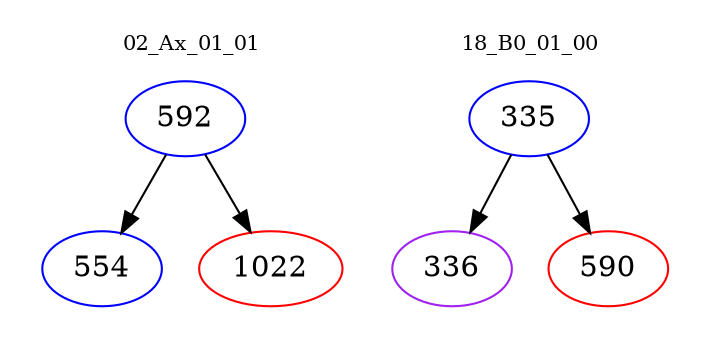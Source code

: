 digraph{
subgraph cluster_0 {
color = white
label = "02_Ax_01_01";
fontsize=10;
T0_592 [label="592", color="blue"]
T0_592 -> T0_554 [color="black"]
T0_554 [label="554", color="blue"]
T0_592 -> T0_1022 [color="black"]
T0_1022 [label="1022", color="red"]
}
subgraph cluster_1 {
color = white
label = "18_B0_01_00";
fontsize=10;
T1_335 [label="335", color="blue"]
T1_335 -> T1_336 [color="black"]
T1_336 [label="336", color="purple"]
T1_335 -> T1_590 [color="black"]
T1_590 [label="590", color="red"]
}
}
